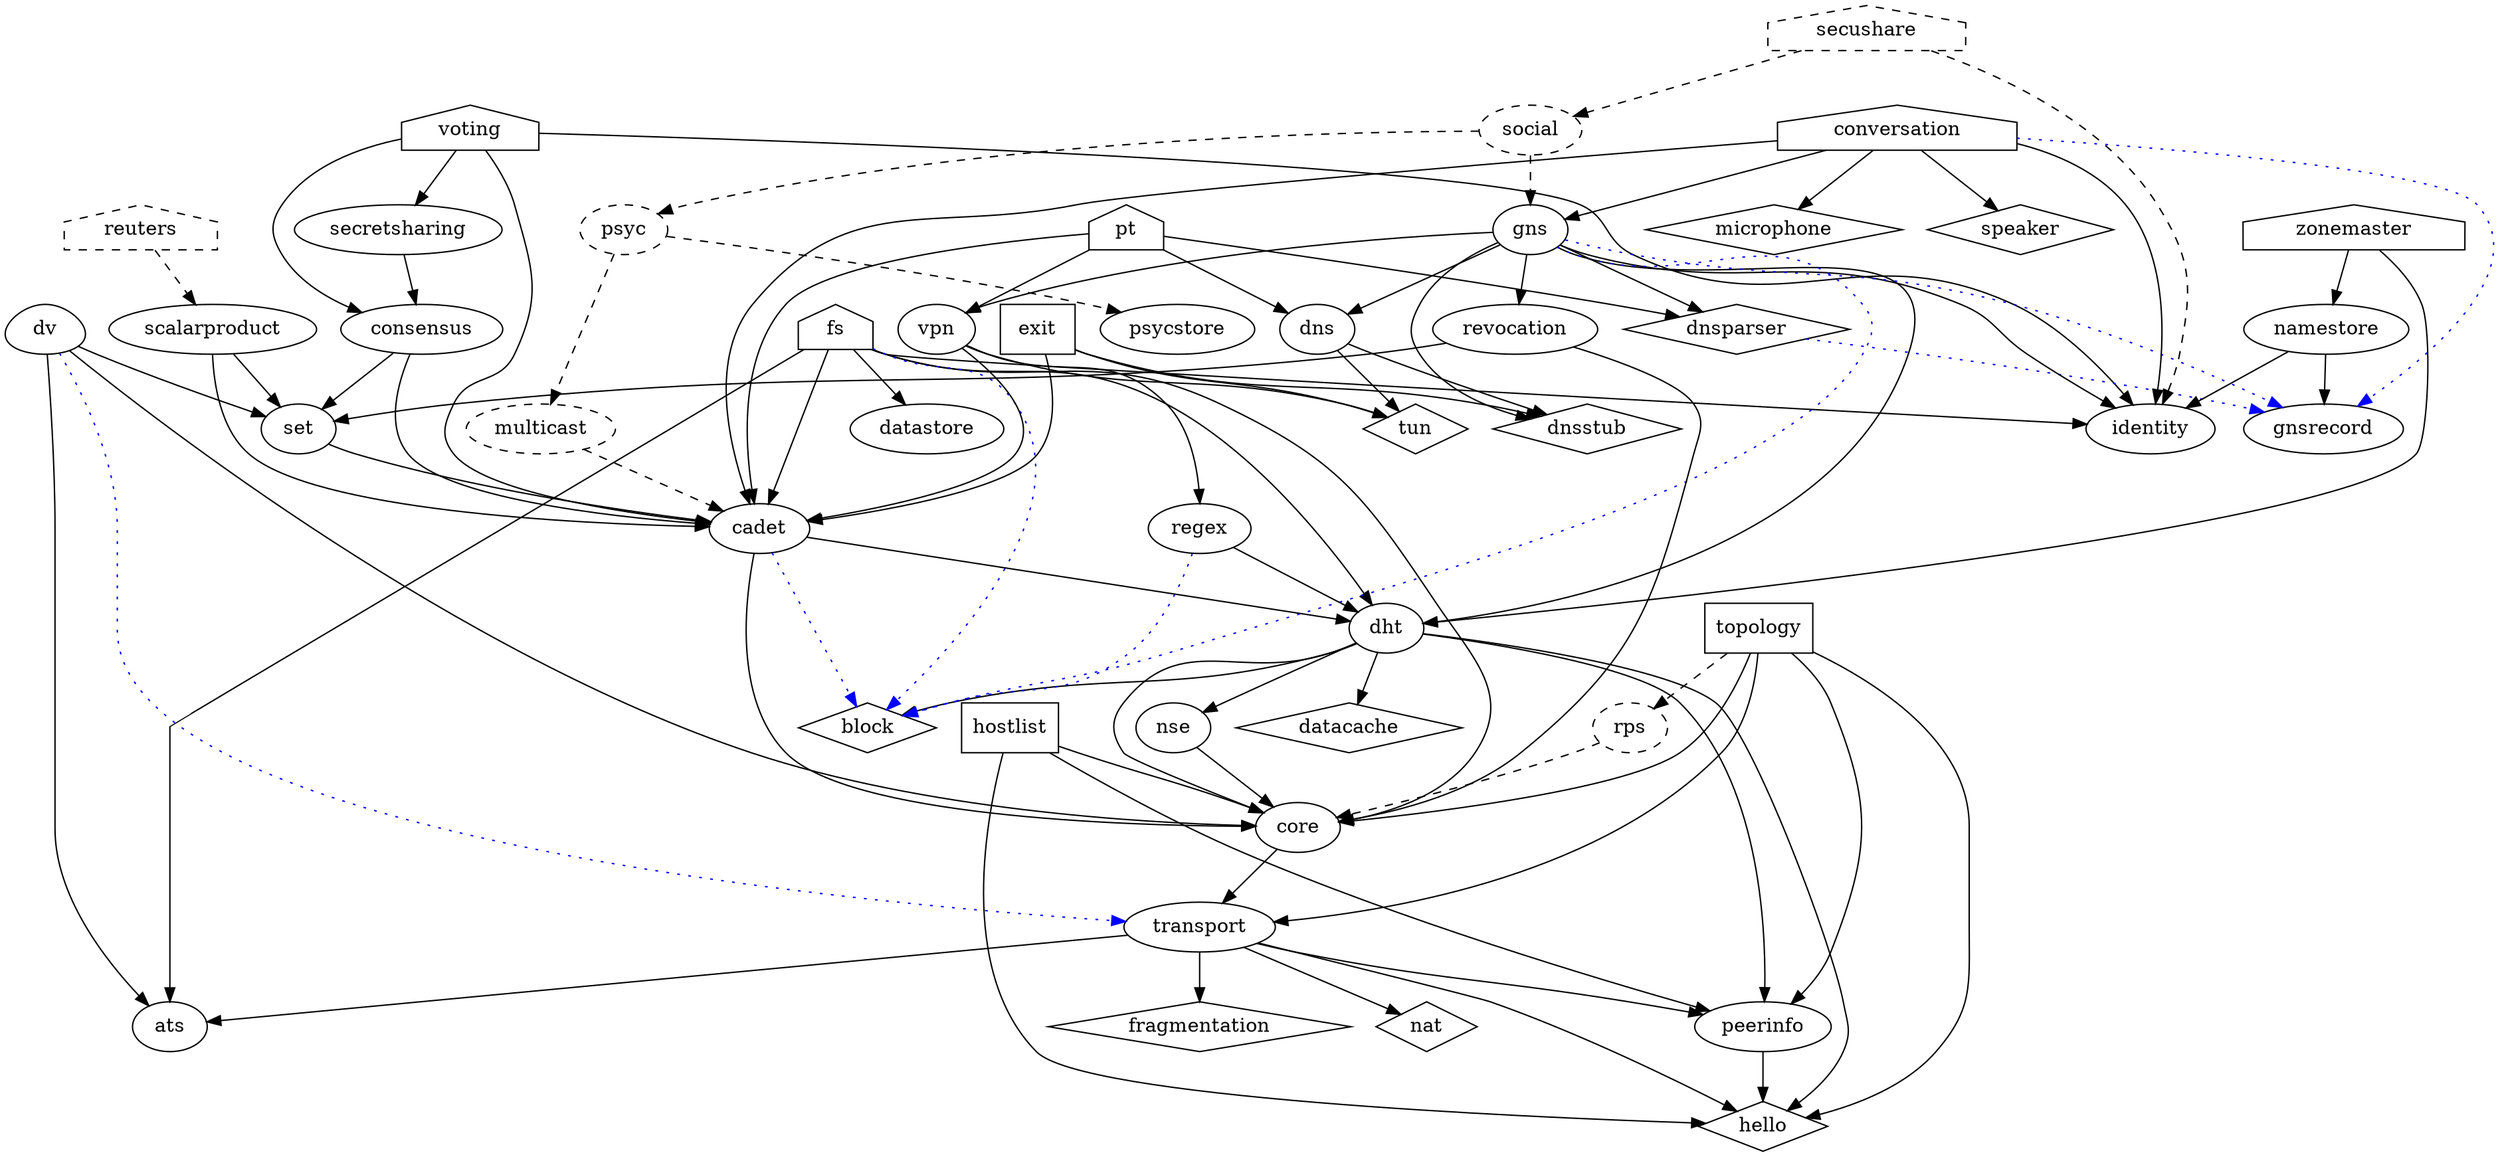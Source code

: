 // house = application
// circle (default) = service
// box = daemon
// diamond = library
// black line = dependency
// blue line = extension via plugin
// red line = possibly useful
// dashed = in planning

// this is what we have...o
digraph dependencies {
splines = true;

  voting [shape=house];
  voting -> consensus;
  voting -> identity;
  voting -> cadet;
  voting -> secretsharing;
  secretsharing -> consensus;

  fs [shape=house];
  fs -> dht;
  fs -> core;
  fs -> datastore;
  fs -> cadet;
  fs -> ats;
  fs -> block [style=dotted,color=blue];
  fs -> identity;
  exit [shape=box];
  exit -> cadet;
  exit -> tun;
  exit -> dnsstub;
  vpn -> cadet;
  vpn -> regex;
  vpn -> tun;
  pt [shape=house];
  pt -> cadet;
  pt -> vpn;
  pt -> dns;
  pt -> dnsparser;
  dv -> ats;
  dns -> tun;
  dns -> dnsstub;
  zonemaster [shape=house];
  zonemaster -> namestore;
  zonemaster -> dht;
  gns -> dns;
  gns -> dht;
  gns -> block [style=dotted,color=blue];
  gns -> revocation;
  gns -> vpn;
  gns -> dnsparser;
  gns -> dnsstub;
  gns -> identity;
  revocation -> core;
  revocation -> set;
  namestore -> identity;
  namestore -> gnsrecord;
  dnsparser -> gnsrecord [style=dotted,color=blue];
  conversation -> gnsrecord [style=dotted,color=blue];
  gns -> gnsrecord [style=dotted,color=blue];
  dht -> core;
  dht -> nse;
  dht -> block;
  dht -> datacache;
  dht -> peerinfo;
  dht -> hello;
  nse -> core;
  regex -> block [style=dotted,color=blue];
  block [shape=diamond];
  datacache [shape=diamond];
  cadet -> core [weight=2];
  cadet -> dht;
  cadet -> block [style=dotted,color=blue];
  conversation [shape=house];
  conversation -> cadet;
  conversation -> gns;
  conversation -> identity;
  conversation -> speaker;
  conversation -> microphone;
  speaker [shape=diamond];
  microphone [shape=diamond];
  regex -> dht;
  core -> transport;
  topology [shape=box];
  topology -> peerinfo;
  topology -> transport;
  topology -> core;
  topology -> hello;
  hostlist [shape=box];
  hostlist -> core;
  hostlist -> peerinfo;
  hostlist -> hello;
  transport -> ats;
  transport -> hello;
  transport -> peerinfo;
  transport -> nat;
  transport -> fragmentation;
  dv [shape=egg];
  dv -> transport [color=blue,style=dotted];
  dv -> core;
  dv -> set;
  consensus -> set;
  consensus -> cadet;
  scalarproduct -> set;
  scalarproduct -> cadet;
  set -> cadet;
  peerinfo -> hello;
  fragmentation [shape=diamond];
  hello [shape=diamond];
  nat [shape=diamond];
  tun [shape=diamond];
  dnsparser [shape=diamond];
  dnsstub [shape=diamond];

  secushare [shape=house,style=dashed];
  multicast [style=dashed];
  psyc [style=dashed];
  social -> psyc [style=dashed];
  social -> gns [style=dashed];
  psyc -> psycstore [style=dashed];
  psycstore;
  social [style=dashed];
  secushare -> social [style=dashed];
  secushare -> identity [style=dashed];
  psyc -> multicast [style=dashed];
  multicast -> cadet [style=dashed];

  reuters [shape=house,style=dashed];
  reuters -> scalarproduct [style=dashed];

  rps [style=dashed];
  topology -> rps [style=dashed];
  rps -> core [style=dashed];
}


// this is what we have, excluding libs and stores
digraph dependencies_no_libs {
splines = true;

  voting [shape=house];
  voting -> consensus;
  voting -> identity;
  voting -> cadet;
  voting -> secretsharing;
  secretsharing -> consensus;

  fs [shape=house];
  fs -> dht;
  fs -> core;
  fs -> cadet;
  fs -> ats;
  fs -> identity;
  exit [shape=box];
  exit -> cadet;
  vpn -> cadet;
  vpn -> regex;
  pt [shape=house];
  pt -> cadet;
  pt -> vpn;
  pt -> dns;
  dv -> ats;
  gns [shape=house];
  gns -> dns;
  gns -> dht;
  gns -> revocation;
  gns -> vpn;
  gns -> identity;
  revocation -> core;
  revocation -> set;
  dht -> core;
  dht -> nse;
  nse -> core;
  cadet -> core [weight=2];
  cadet -> dht;
  conversation [shape=house];
  conversation -> cadet;
  conversation -> gns;
  conversation -> identity;
  regex -> dht;
  core -> transport;
  topology [shape=box];
  topology -> transport;
  topology -> core;
  hostlist [shape=box];
  hostlist -> core;
  transport -> ats;
  dv [shape=egg];
  dv -> transport [color=blue,style=dotted];
  dv -> core;
  dv -> set;
  consensus -> set;
  consensus -> cadet;
  scalarproduct -> set;
  scalarproduct -> cadet;
  set -> cadet;


  secushare [shape=house,style=dashed];
  multicast [style=dashed];
  psyc [style=dashed];
  social -> psyc [style=dashed];
  social -> gns [style=dashed];
  social [style=dashed];
  secushare -> social [style=dashed];
  secushare -> identity [style=dashed];
  psyc -> multicast [style=dashed];
  multicast -> cadet [style=dashed];

  reuters [shape=house,style=dashed];
  reuters -> scalarproduct [style=dashed];

  rps [style=dashed];
  topology -> rps [style=dashed];
  rps -> core [style=dashed];
}


// this is what we have, excluding and details
digraph dependencies_no_details {
splines = true;

  voting [shape=house];
  voting -> consensus;
  voting -> cadet;
  voting -> secretsharing;
  secretsharing -> consensus;

  fs [shape=house];
  fs -> dht;
  fs -> core;
  fs -> cadet;
  vpn -> cadet;
  vpn -> dht;
  pt [shape=house];
  pt -> cadet;
  pt -> vpn;
  gns [shape=house];
  gns -> dht;
  gns -> revocation;
  gns -> vpn;
  revocation -> core;
  revocation -> set;
  dht -> core;
  dht -> nse;
  nse -> core;
  cadet -> core [weight=2];
  cadet -> dht;
  conversation [shape=house];
  conversation -> cadet;
  conversation -> gns;
  core -> transport;
  consensus -> set;
  consensus -> cadet;
  scalarproduct -> set;
  scalarproduct -> cadet;
  set -> cadet;


  secushare [shape=house,style=dashed];
  multicast [style=dashed];
  psyc [style=dashed];
  social -> psyc [style=dashed];
  social -> gns [style=dashed];
  social [style=dashed];
  secushare -> social [style=dashed];
  psyc -> multicast [style=dashed];
  multicast -> cadet [style=dashed];

  reuters [shape=house,style=dashed];
  reuters -> scalarproduct [style=dashed];
}


